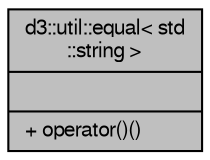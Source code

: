 digraph "d3::util::equal&lt; std::string &gt;"
{
  edge [fontname="FreeSans",fontsize="10",labelfontname="FreeSans",labelfontsize="10"];
  node [fontname="FreeSans",fontsize="10",shape=record];
  Node1 [label="{d3::util::equal\< std\l::string \>\n||+ operator()()\l}",height=0.2,width=0.4,color="black", fillcolor="grey75", style="filled" fontcolor="black"];
}
